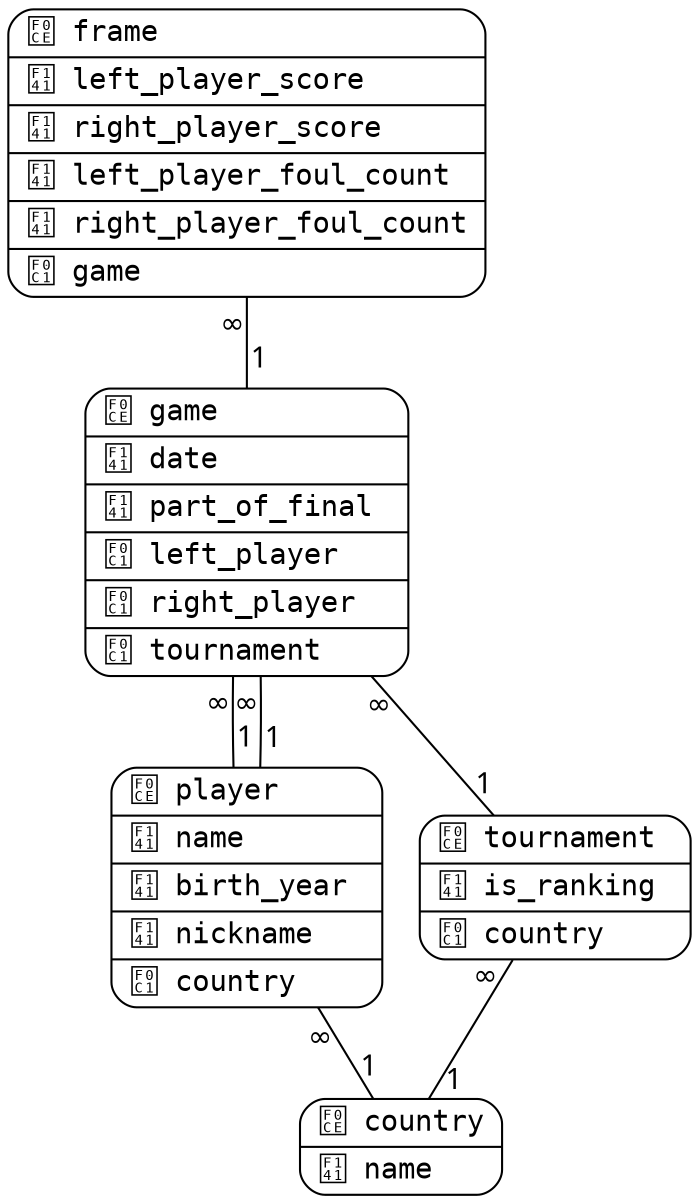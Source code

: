 digraph DB {
    graph [ranksep=0.6]
    node [shape=record fontname=monospace style=rounded]
    edge [
        arrowhead=none arrowtail=none headlabel=1 taillabel=∞ fontname=sans
        labeldistance=1.5
    ]

    player [label="{ player \l
        | name \l
        | birth_year \l
        | nickname \l
        | country \l
    }"]

    country [label="{  country\l
        | name \l
    }"]

    tournament [label="{ tournament \l
        | is_ranking \l
        | country \l
    }"]

    game [label="{ game\l
        | date \l
        | part_of_final \l
        | left_player \l
        | right_player \l
        | tournament \l
    }"]

    frame [label="{ frame\l
        | left_player_score\l
        | right_player_score\l
        | left_player_foul_count\l
        | right_player_foul_count\l
        | game \l
    }"]

    player -> country
    tournament -> country
    game -> player
    game -> player
    game -> tournament
    frame -> game
}
